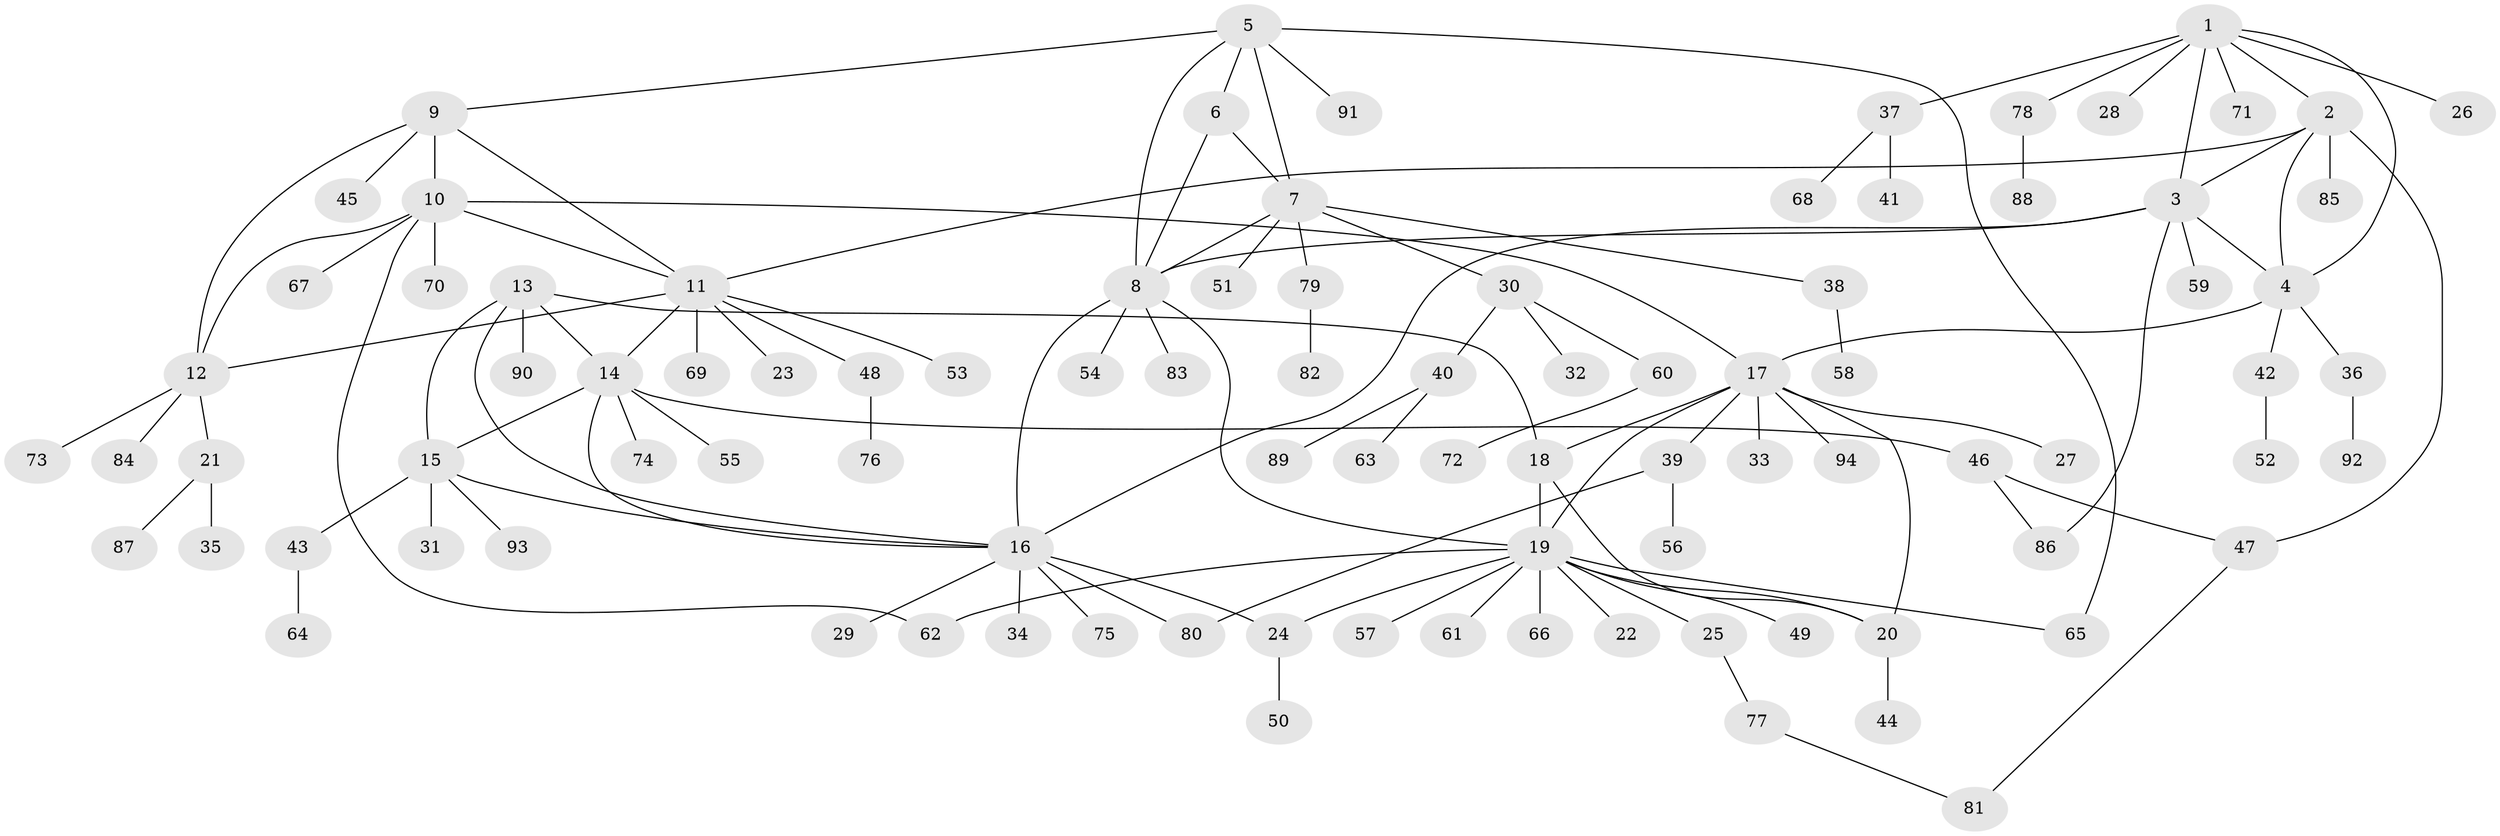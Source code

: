 // Generated by graph-tools (version 1.1) at 2025/11/02/27/25 16:11:34]
// undirected, 94 vertices, 121 edges
graph export_dot {
graph [start="1"]
  node [color=gray90,style=filled];
  1;
  2;
  3;
  4;
  5;
  6;
  7;
  8;
  9;
  10;
  11;
  12;
  13;
  14;
  15;
  16;
  17;
  18;
  19;
  20;
  21;
  22;
  23;
  24;
  25;
  26;
  27;
  28;
  29;
  30;
  31;
  32;
  33;
  34;
  35;
  36;
  37;
  38;
  39;
  40;
  41;
  42;
  43;
  44;
  45;
  46;
  47;
  48;
  49;
  50;
  51;
  52;
  53;
  54;
  55;
  56;
  57;
  58;
  59;
  60;
  61;
  62;
  63;
  64;
  65;
  66;
  67;
  68;
  69;
  70;
  71;
  72;
  73;
  74;
  75;
  76;
  77;
  78;
  79;
  80;
  81;
  82;
  83;
  84;
  85;
  86;
  87;
  88;
  89;
  90;
  91;
  92;
  93;
  94;
  1 -- 2;
  1 -- 3;
  1 -- 4;
  1 -- 26;
  1 -- 28;
  1 -- 37;
  1 -- 71;
  1 -- 78;
  2 -- 3;
  2 -- 4;
  2 -- 11;
  2 -- 47;
  2 -- 85;
  3 -- 4;
  3 -- 8;
  3 -- 16;
  3 -- 59;
  3 -- 86;
  4 -- 17;
  4 -- 36;
  4 -- 42;
  5 -- 6;
  5 -- 7;
  5 -- 8;
  5 -- 9;
  5 -- 65;
  5 -- 91;
  6 -- 7;
  6 -- 8;
  7 -- 8;
  7 -- 30;
  7 -- 38;
  7 -- 51;
  7 -- 79;
  8 -- 16;
  8 -- 19;
  8 -- 54;
  8 -- 83;
  9 -- 10;
  9 -- 11;
  9 -- 12;
  9 -- 45;
  10 -- 11;
  10 -- 12;
  10 -- 17;
  10 -- 62;
  10 -- 67;
  10 -- 70;
  11 -- 12;
  11 -- 14;
  11 -- 23;
  11 -- 48;
  11 -- 53;
  11 -- 69;
  12 -- 21;
  12 -- 73;
  12 -- 84;
  13 -- 14;
  13 -- 15;
  13 -- 16;
  13 -- 18;
  13 -- 90;
  14 -- 15;
  14 -- 16;
  14 -- 46;
  14 -- 55;
  14 -- 74;
  15 -- 16;
  15 -- 31;
  15 -- 43;
  15 -- 93;
  16 -- 24;
  16 -- 29;
  16 -- 34;
  16 -- 75;
  16 -- 80;
  17 -- 18;
  17 -- 19;
  17 -- 20;
  17 -- 27;
  17 -- 33;
  17 -- 39;
  17 -- 94;
  18 -- 19;
  18 -- 20;
  19 -- 20;
  19 -- 22;
  19 -- 24;
  19 -- 25;
  19 -- 49;
  19 -- 57;
  19 -- 61;
  19 -- 62;
  19 -- 65;
  19 -- 66;
  20 -- 44;
  21 -- 35;
  21 -- 87;
  24 -- 50;
  25 -- 77;
  30 -- 32;
  30 -- 40;
  30 -- 60;
  36 -- 92;
  37 -- 41;
  37 -- 68;
  38 -- 58;
  39 -- 56;
  39 -- 80;
  40 -- 63;
  40 -- 89;
  42 -- 52;
  43 -- 64;
  46 -- 47;
  46 -- 86;
  47 -- 81;
  48 -- 76;
  60 -- 72;
  77 -- 81;
  78 -- 88;
  79 -- 82;
}
